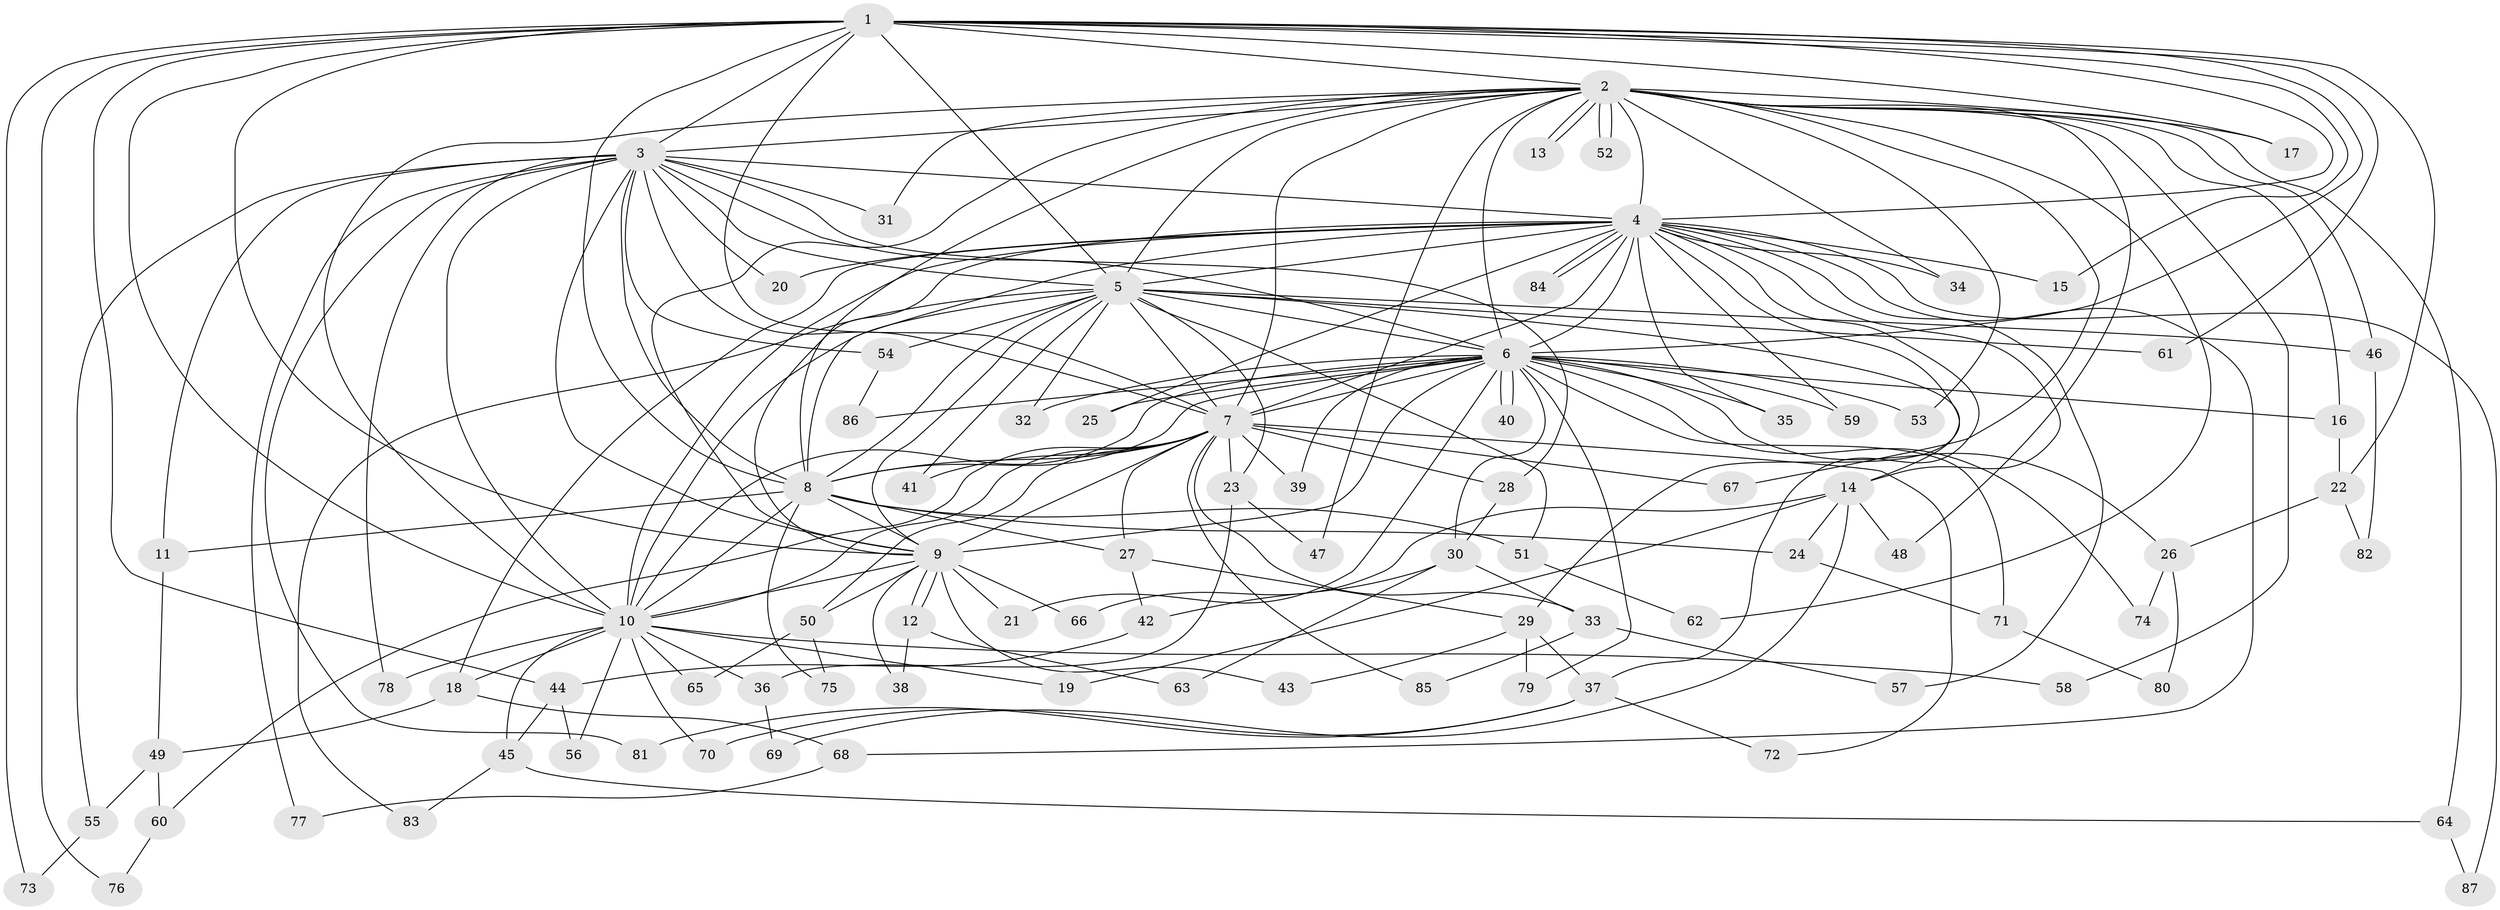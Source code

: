 // coarse degree distribution, {23: 0.038461538461538464, 7: 0.07692307692307693, 4: 0.07692307692307693, 1: 0.46153846153846156, 2: 0.23076923076923078, 3: 0.11538461538461539}
// Generated by graph-tools (version 1.1) at 2025/17/03/04/25 18:17:17]
// undirected, 87 vertices, 199 edges
graph export_dot {
graph [start="1"]
  node [color=gray90,style=filled];
  1;
  2;
  3;
  4;
  5;
  6;
  7;
  8;
  9;
  10;
  11;
  12;
  13;
  14;
  15;
  16;
  17;
  18;
  19;
  20;
  21;
  22;
  23;
  24;
  25;
  26;
  27;
  28;
  29;
  30;
  31;
  32;
  33;
  34;
  35;
  36;
  37;
  38;
  39;
  40;
  41;
  42;
  43;
  44;
  45;
  46;
  47;
  48;
  49;
  50;
  51;
  52;
  53;
  54;
  55;
  56;
  57;
  58;
  59;
  60;
  61;
  62;
  63;
  64;
  65;
  66;
  67;
  68;
  69;
  70;
  71;
  72;
  73;
  74;
  75;
  76;
  77;
  78;
  79;
  80;
  81;
  82;
  83;
  84;
  85;
  86;
  87;
  1 -- 2;
  1 -- 3;
  1 -- 4;
  1 -- 5;
  1 -- 6;
  1 -- 7;
  1 -- 8;
  1 -- 9;
  1 -- 10;
  1 -- 15;
  1 -- 17;
  1 -- 22;
  1 -- 44;
  1 -- 61;
  1 -- 73;
  1 -- 76;
  2 -- 3;
  2 -- 4;
  2 -- 5;
  2 -- 6;
  2 -- 7;
  2 -- 8;
  2 -- 9;
  2 -- 10;
  2 -- 13;
  2 -- 13;
  2 -- 16;
  2 -- 17;
  2 -- 31;
  2 -- 34;
  2 -- 46;
  2 -- 47;
  2 -- 48;
  2 -- 52;
  2 -- 52;
  2 -- 53;
  2 -- 58;
  2 -- 62;
  2 -- 64;
  2 -- 67;
  3 -- 4;
  3 -- 5;
  3 -- 6;
  3 -- 7;
  3 -- 8;
  3 -- 9;
  3 -- 10;
  3 -- 11;
  3 -- 20;
  3 -- 28;
  3 -- 31;
  3 -- 54;
  3 -- 55;
  3 -- 77;
  3 -- 78;
  3 -- 81;
  4 -- 5;
  4 -- 6;
  4 -- 7;
  4 -- 8;
  4 -- 9;
  4 -- 10;
  4 -- 14;
  4 -- 15;
  4 -- 18;
  4 -- 20;
  4 -- 25;
  4 -- 29;
  4 -- 34;
  4 -- 35;
  4 -- 37;
  4 -- 57;
  4 -- 59;
  4 -- 68;
  4 -- 84;
  4 -- 84;
  4 -- 87;
  5 -- 6;
  5 -- 7;
  5 -- 8;
  5 -- 9;
  5 -- 10;
  5 -- 14;
  5 -- 23;
  5 -- 32;
  5 -- 41;
  5 -- 46;
  5 -- 51;
  5 -- 54;
  5 -- 61;
  5 -- 83;
  6 -- 7;
  6 -- 8;
  6 -- 9;
  6 -- 10;
  6 -- 16;
  6 -- 21;
  6 -- 25;
  6 -- 26;
  6 -- 30;
  6 -- 32;
  6 -- 35;
  6 -- 39;
  6 -- 40;
  6 -- 40;
  6 -- 53;
  6 -- 59;
  6 -- 71;
  6 -- 74;
  6 -- 79;
  6 -- 86;
  7 -- 8;
  7 -- 9;
  7 -- 10;
  7 -- 23;
  7 -- 27;
  7 -- 28;
  7 -- 33;
  7 -- 39;
  7 -- 41;
  7 -- 50;
  7 -- 60;
  7 -- 67;
  7 -- 72;
  7 -- 85;
  8 -- 9;
  8 -- 10;
  8 -- 11;
  8 -- 24;
  8 -- 27;
  8 -- 51;
  8 -- 75;
  9 -- 10;
  9 -- 12;
  9 -- 12;
  9 -- 21;
  9 -- 38;
  9 -- 43;
  9 -- 50;
  9 -- 66;
  10 -- 18;
  10 -- 19;
  10 -- 36;
  10 -- 45;
  10 -- 56;
  10 -- 58;
  10 -- 65;
  10 -- 70;
  10 -- 78;
  11 -- 49;
  12 -- 38;
  12 -- 63;
  14 -- 19;
  14 -- 24;
  14 -- 48;
  14 -- 66;
  14 -- 69;
  16 -- 22;
  18 -- 49;
  18 -- 68;
  22 -- 26;
  22 -- 82;
  23 -- 36;
  23 -- 47;
  24 -- 71;
  26 -- 74;
  26 -- 80;
  27 -- 29;
  27 -- 42;
  28 -- 30;
  29 -- 37;
  29 -- 43;
  29 -- 79;
  30 -- 33;
  30 -- 42;
  30 -- 63;
  33 -- 57;
  33 -- 85;
  36 -- 69;
  37 -- 70;
  37 -- 72;
  37 -- 81;
  42 -- 44;
  44 -- 45;
  44 -- 56;
  45 -- 64;
  45 -- 83;
  46 -- 82;
  49 -- 55;
  49 -- 60;
  50 -- 65;
  50 -- 75;
  51 -- 62;
  54 -- 86;
  55 -- 73;
  60 -- 76;
  64 -- 87;
  68 -- 77;
  71 -- 80;
}
